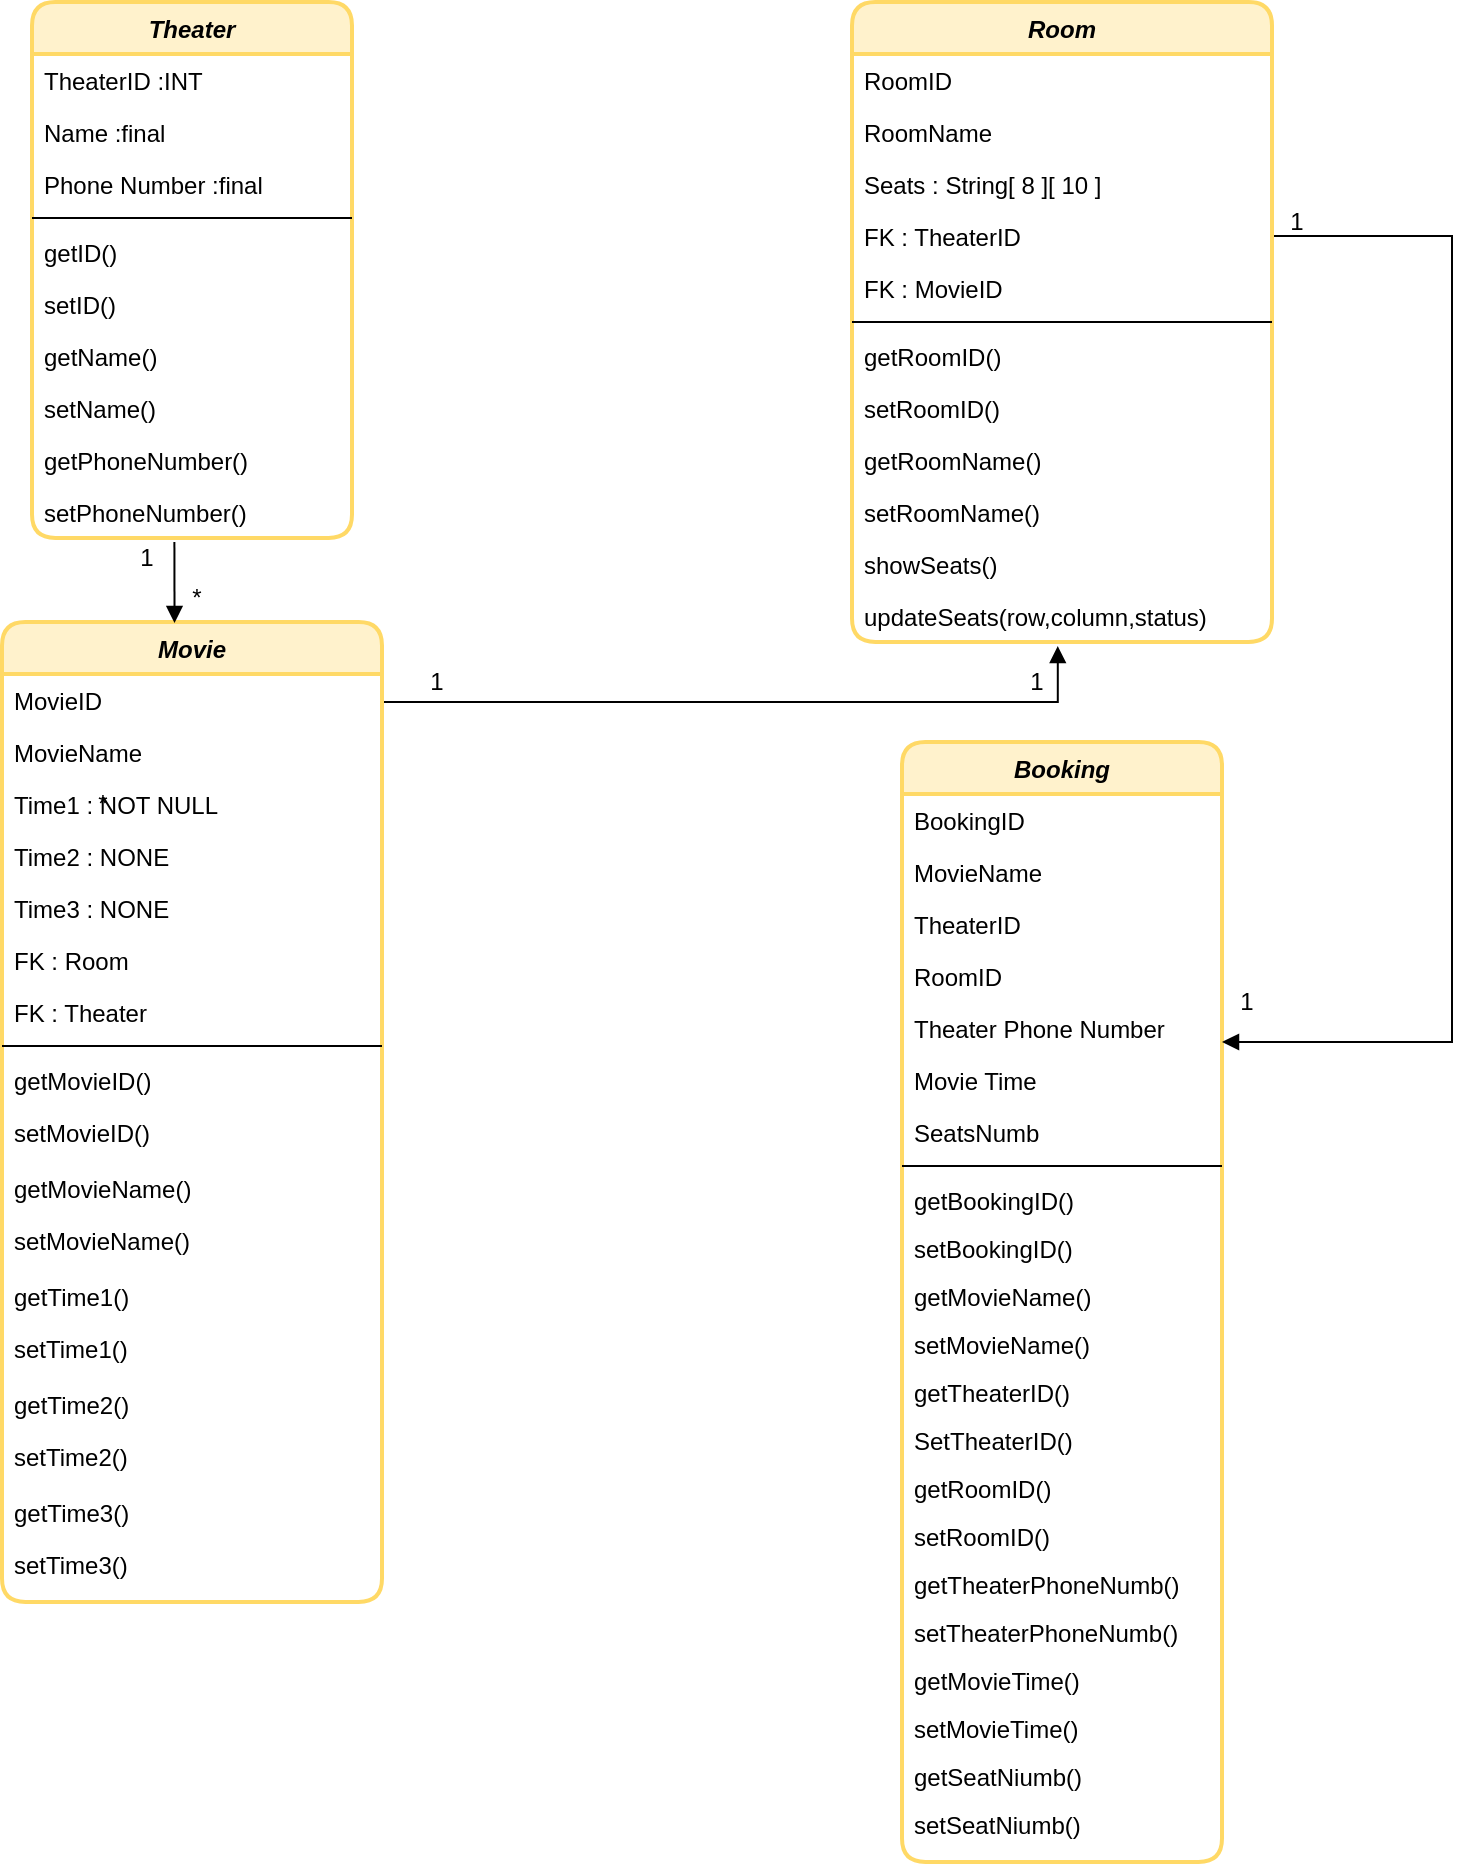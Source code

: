 <mxfile version="14.5.7" type="device"><diagram id="C5RBs43oDa-KdzZeNtuy" name="Page-1"><mxGraphModel dx="745" dy="480" grid="1" gridSize="10" guides="1" tooltips="1" connect="1" arrows="1" fold="1" page="1" pageScale="1" pageWidth="827" pageHeight="1169" math="0" shadow="0"><root><mxCell id="WIyWlLk6GJQsqaUBKTNV-0"/><mxCell id="WIyWlLk6GJQsqaUBKTNV-1" parent="WIyWlLk6GJQsqaUBKTNV-0"/><mxCell id="K7h2o238f3SAYVdrSMue-6" value="Booking" style="swimlane;fontStyle=3;align=center;verticalAlign=top;childLayout=stackLayout;horizontal=1;startSize=26;horizontalStack=0;resizeParent=1;resizeLast=0;collapsible=1;marginBottom=0;rounded=1;shadow=0;strokeWidth=2;fillColor=#fff2cc;strokeColor=#FFD966;" parent="WIyWlLk6GJQsqaUBKTNV-1" vertex="1"><mxGeometry x="525" y="550" width="160" height="560" as="geometry"><mxRectangle x="230" y="140" width="160" height="26" as="alternateBounds"/></mxGeometry></mxCell><mxCell id="K7h2o238f3SAYVdrSMue-7" value="BookingID" style="text;align=left;verticalAlign=top;spacingLeft=4;spacingRight=4;overflow=hidden;rotatable=0;points=[[0,0.5],[1,0.5]];portConstraint=eastwest;" parent="K7h2o238f3SAYVdrSMue-6" vertex="1"><mxGeometry y="26" width="160" height="26" as="geometry"/></mxCell><mxCell id="K7h2o238f3SAYVdrSMue-8" value="MovieName" style="text;align=left;verticalAlign=top;spacingLeft=4;spacingRight=4;overflow=hidden;rotatable=0;points=[[0,0.5],[1,0.5]];portConstraint=eastwest;" parent="K7h2o238f3SAYVdrSMue-6" vertex="1"><mxGeometry y="52" width="160" height="26" as="geometry"/></mxCell><mxCell id="K7h2o238f3SAYVdrSMue-9" value="TheaterID" style="text;align=left;verticalAlign=top;spacingLeft=4;spacingRight=4;overflow=hidden;rotatable=0;points=[[0,0.5],[1,0.5]];portConstraint=eastwest;rounded=0;shadow=0;html=0;" parent="K7h2o238f3SAYVdrSMue-6" vertex="1"><mxGeometry y="78" width="160" height="26" as="geometry"/></mxCell><mxCell id="K7h2o238f3SAYVdrSMue-98" value="RoomID" style="text;align=left;verticalAlign=top;spacingLeft=4;spacingRight=4;overflow=hidden;rotatable=0;points=[[0,0.5],[1,0.5]];portConstraint=eastwest;rounded=0;shadow=0;html=0;" parent="K7h2o238f3SAYVdrSMue-6" vertex="1"><mxGeometry y="104" width="160" height="26" as="geometry"/></mxCell><mxCell id="K7h2o238f3SAYVdrSMue-65" value="Theater Phone Number" style="text;align=left;verticalAlign=top;spacingLeft=4;spacingRight=4;overflow=hidden;rotatable=0;points=[[0,0.5],[1,0.5]];portConstraint=eastwest;rounded=0;shadow=0;html=0;" parent="K7h2o238f3SAYVdrSMue-6" vertex="1"><mxGeometry y="130" width="160" height="26" as="geometry"/></mxCell><mxCell id="K7h2o238f3SAYVdrSMue-66" value="Movie Time" style="text;align=left;verticalAlign=top;spacingLeft=4;spacingRight=4;overflow=hidden;rotatable=0;points=[[0,0.5],[1,0.5]];portConstraint=eastwest;rounded=0;shadow=0;html=0;" parent="K7h2o238f3SAYVdrSMue-6" vertex="1"><mxGeometry y="156" width="160" height="26" as="geometry"/></mxCell><mxCell id="K7h2o238f3SAYVdrSMue-67" value="SeatsNumb" style="text;align=left;verticalAlign=top;spacingLeft=4;spacingRight=4;overflow=hidden;rotatable=0;points=[[0,0.5],[1,0.5]];portConstraint=eastwest;rounded=0;shadow=0;html=0;" parent="K7h2o238f3SAYVdrSMue-6" vertex="1"><mxGeometry y="182" width="160" height="26" as="geometry"/></mxCell><mxCell id="K7h2o238f3SAYVdrSMue-10" value="" style="line;html=1;strokeWidth=1;align=left;verticalAlign=middle;spacingTop=-1;spacingLeft=3;spacingRight=3;rotatable=0;labelPosition=right;points=[];portConstraint=eastwest;" parent="K7h2o238f3SAYVdrSMue-6" vertex="1"><mxGeometry y="208" width="160" height="8" as="geometry"/></mxCell><mxCell id="K7h2o238f3SAYVdrSMue-12" value="getBookingID()" style="text;align=left;verticalAlign=top;spacingLeft=4;spacingRight=4;overflow=hidden;rotatable=0;points=[[0,0.5],[1,0.5]];portConstraint=eastwest;" parent="K7h2o238f3SAYVdrSMue-6" vertex="1"><mxGeometry y="216" width="160" height="24" as="geometry"/></mxCell><mxCell id="T3SEfDI5SC88V-bHGsWM-38" value="setBookingID()" style="text;align=left;verticalAlign=top;spacingLeft=4;spacingRight=4;overflow=hidden;rotatable=0;points=[[0,0.5],[1,0.5]];portConstraint=eastwest;" parent="K7h2o238f3SAYVdrSMue-6" vertex="1"><mxGeometry y="240" width="160" height="24" as="geometry"/></mxCell><mxCell id="T3SEfDI5SC88V-bHGsWM-39" value="getMovieName()" style="text;align=left;verticalAlign=top;spacingLeft=4;spacingRight=4;overflow=hidden;rotatable=0;points=[[0,0.5],[1,0.5]];portConstraint=eastwest;" parent="K7h2o238f3SAYVdrSMue-6" vertex="1"><mxGeometry y="264" width="160" height="24" as="geometry"/></mxCell><mxCell id="T3SEfDI5SC88V-bHGsWM-40" value="setMovieName()" style="text;align=left;verticalAlign=top;spacingLeft=4;spacingRight=4;overflow=hidden;rotatable=0;points=[[0,0.5],[1,0.5]];portConstraint=eastwest;" parent="K7h2o238f3SAYVdrSMue-6" vertex="1"><mxGeometry y="288" width="160" height="24" as="geometry"/></mxCell><mxCell id="T3SEfDI5SC88V-bHGsWM-42" value="getTheaterID()" style="text;align=left;verticalAlign=top;spacingLeft=4;spacingRight=4;overflow=hidden;rotatable=0;points=[[0,0.5],[1,0.5]];portConstraint=eastwest;" parent="K7h2o238f3SAYVdrSMue-6" vertex="1"><mxGeometry y="312" width="160" height="24" as="geometry"/></mxCell><mxCell id="T3SEfDI5SC88V-bHGsWM-43" value="SetTheaterID()" style="text;align=left;verticalAlign=top;spacingLeft=4;spacingRight=4;overflow=hidden;rotatable=0;points=[[0,0.5],[1,0.5]];portConstraint=eastwest;" parent="K7h2o238f3SAYVdrSMue-6" vertex="1"><mxGeometry y="336" width="160" height="24" as="geometry"/></mxCell><mxCell id="T3SEfDI5SC88V-bHGsWM-44" value="getRoomID()" style="text;align=left;verticalAlign=top;spacingLeft=4;spacingRight=4;overflow=hidden;rotatable=0;points=[[0,0.5],[1,0.5]];portConstraint=eastwest;" parent="K7h2o238f3SAYVdrSMue-6" vertex="1"><mxGeometry y="360" width="160" height="24" as="geometry"/></mxCell><mxCell id="T3SEfDI5SC88V-bHGsWM-45" value="setRoomID()" style="text;align=left;verticalAlign=top;spacingLeft=4;spacingRight=4;overflow=hidden;rotatable=0;points=[[0,0.5],[1,0.5]];portConstraint=eastwest;" parent="K7h2o238f3SAYVdrSMue-6" vertex="1"><mxGeometry y="384" width="160" height="24" as="geometry"/></mxCell><mxCell id="T3SEfDI5SC88V-bHGsWM-46" value="getTheaterPhoneNumb()" style="text;align=left;verticalAlign=top;spacingLeft=4;spacingRight=4;overflow=hidden;rotatable=0;points=[[0,0.5],[1,0.5]];portConstraint=eastwest;" parent="K7h2o238f3SAYVdrSMue-6" vertex="1"><mxGeometry y="408" width="160" height="24" as="geometry"/></mxCell><mxCell id="T3SEfDI5SC88V-bHGsWM-47" value="setTheaterPhoneNumb()" style="text;align=left;verticalAlign=top;spacingLeft=4;spacingRight=4;overflow=hidden;rotatable=0;points=[[0,0.5],[1,0.5]];portConstraint=eastwest;" parent="K7h2o238f3SAYVdrSMue-6" vertex="1"><mxGeometry y="432" width="160" height="24" as="geometry"/></mxCell><mxCell id="T3SEfDI5SC88V-bHGsWM-48" value="getMovieTime()" style="text;align=left;verticalAlign=top;spacingLeft=4;spacingRight=4;overflow=hidden;rotatable=0;points=[[0,0.5],[1,0.5]];portConstraint=eastwest;" parent="K7h2o238f3SAYVdrSMue-6" vertex="1"><mxGeometry y="456" width="160" height="24" as="geometry"/></mxCell><mxCell id="T3SEfDI5SC88V-bHGsWM-50" value="setMovieTime()" style="text;align=left;verticalAlign=top;spacingLeft=4;spacingRight=4;overflow=hidden;rotatable=0;points=[[0,0.5],[1,0.5]];portConstraint=eastwest;" parent="K7h2o238f3SAYVdrSMue-6" vertex="1"><mxGeometry y="480" width="160" height="24" as="geometry"/></mxCell><mxCell id="T3SEfDI5SC88V-bHGsWM-51" value="getSeatNiumb()" style="text;align=left;verticalAlign=top;spacingLeft=4;spacingRight=4;overflow=hidden;rotatable=0;points=[[0,0.5],[1,0.5]];portConstraint=eastwest;" parent="K7h2o238f3SAYVdrSMue-6" vertex="1"><mxGeometry y="504" width="160" height="24" as="geometry"/></mxCell><mxCell id="T3SEfDI5SC88V-bHGsWM-52" value="setSeatNiumb()" style="text;align=left;verticalAlign=top;spacingLeft=4;spacingRight=4;overflow=hidden;rotatable=0;points=[[0,0.5],[1,0.5]];portConstraint=eastwest;" parent="K7h2o238f3SAYVdrSMue-6" vertex="1"><mxGeometry y="528" width="160" height="24" as="geometry"/></mxCell><mxCell id="K7h2o238f3SAYVdrSMue-13" style="edgeStyle=orthogonalEdgeStyle;rounded=0;orthogonalLoop=1;jettySize=auto;html=1;endArrow=block;endFill=1;exitX=1;exitY=0.5;exitDx=0;exitDy=0;" parent="WIyWlLk6GJQsqaUBKTNV-1" source="K7h2o238f3SAYVdrSMue-97" edge="1"><mxGeometry relative="1" as="geometry"><mxPoint x="720" y="370" as="sourcePoint"/><mxPoint x="685" y="700" as="targetPoint"/><Array as="points"><mxPoint x="800" y="297"/><mxPoint x="800" y="700"/><mxPoint x="685" y="700"/></Array></mxGeometry></mxCell><mxCell id="K7h2o238f3SAYVdrSMue-64" value="" style="edgeStyle=orthogonalEdgeStyle;rounded=0;orthogonalLoop=1;jettySize=auto;html=1;endArrow=block;endFill=1;entryX=0.49;entryY=1.079;entryDx=0;entryDy=0;entryPerimeter=0;" parent="WIyWlLk6GJQsqaUBKTNV-1" source="K7h2o238f3SAYVdrSMue-23" target="K7h2o238f3SAYVdrSMue-81" edge="1"><mxGeometry relative="1" as="geometry"><mxPoint x="603" y="510" as="targetPoint"/><Array as="points"><mxPoint x="603" y="530"/></Array></mxGeometry></mxCell><mxCell id="K7h2o238f3SAYVdrSMue-23" value="Movie" style="swimlane;fontStyle=3;align=center;verticalAlign=top;childLayout=stackLayout;horizontal=1;startSize=26;horizontalStack=0;resizeParent=1;resizeLast=0;collapsible=1;marginBottom=0;rounded=1;shadow=0;strokeWidth=2;fillColor=#fff2cc;strokeColor=#FFD966;" parent="WIyWlLk6GJQsqaUBKTNV-1" vertex="1"><mxGeometry x="75" y="490" width="190" height="490" as="geometry"><mxRectangle x="230" y="140" width="160" height="26" as="alternateBounds"/></mxGeometry></mxCell><mxCell id="K7h2o238f3SAYVdrSMue-24" value="MovieID" style="text;align=left;verticalAlign=top;spacingLeft=4;spacingRight=4;overflow=hidden;rotatable=0;points=[[0,0.5],[1,0.5]];portConstraint=eastwest;" parent="K7h2o238f3SAYVdrSMue-23" vertex="1"><mxGeometry y="26" width="190" height="26" as="geometry"/></mxCell><mxCell id="K7h2o238f3SAYVdrSMue-25" value="MovieName " style="text;align=left;verticalAlign=top;spacingLeft=4;spacingRight=4;overflow=hidden;rotatable=0;points=[[0,0.5],[1,0.5]];portConstraint=eastwest;" parent="K7h2o238f3SAYVdrSMue-23" vertex="1"><mxGeometry y="52" width="190" height="26" as="geometry"/></mxCell><mxCell id="K7h2o238f3SAYVdrSMue-26" value="Time1 : NOT NULL" style="text;align=left;verticalAlign=top;spacingLeft=4;spacingRight=4;overflow=hidden;rotatable=0;points=[[0,0.5],[1,0.5]];portConstraint=eastwest;rounded=0;shadow=0;html=0;" parent="K7h2o238f3SAYVdrSMue-23" vertex="1"><mxGeometry y="78" width="190" height="26" as="geometry"/></mxCell><mxCell id="K7h2o238f3SAYVdrSMue-31" value="Time2 : NONE" style="text;align=left;verticalAlign=top;spacingLeft=4;spacingRight=4;overflow=hidden;rotatable=0;points=[[0,0.5],[1,0.5]];portConstraint=eastwest;rounded=0;shadow=0;html=0;" parent="K7h2o238f3SAYVdrSMue-23" vertex="1"><mxGeometry y="104" width="190" height="26" as="geometry"/></mxCell><mxCell id="K7h2o238f3SAYVdrSMue-32" value="Time3 : NONE" style="text;align=left;verticalAlign=top;spacingLeft=4;spacingRight=4;overflow=hidden;rotatable=0;points=[[0,0.5],[1,0.5]];portConstraint=eastwest;rounded=0;shadow=0;html=0;" parent="K7h2o238f3SAYVdrSMue-23" vertex="1"><mxGeometry y="130" width="190" height="26" as="geometry"/></mxCell><mxCell id="K7h2o238f3SAYVdrSMue-99" value="FK : Room" style="text;align=left;verticalAlign=top;spacingLeft=4;spacingRight=4;overflow=hidden;rotatable=0;points=[[0,0.5],[1,0.5]];portConstraint=eastwest;rounded=0;shadow=0;html=0;" parent="K7h2o238f3SAYVdrSMue-23" vertex="1"><mxGeometry y="156" width="190" height="26" as="geometry"/></mxCell><mxCell id="K7h2o238f3SAYVdrSMue-100" value="FK : Theater&#10;" style="text;align=left;verticalAlign=top;spacingLeft=4;spacingRight=4;overflow=hidden;rotatable=0;points=[[0,0.5],[1,0.5]];portConstraint=eastwest;rounded=0;shadow=0;html=0;" parent="K7h2o238f3SAYVdrSMue-23" vertex="1"><mxGeometry y="182" width="190" height="26" as="geometry"/></mxCell><mxCell id="K7h2o238f3SAYVdrSMue-27" value="" style="line;html=1;strokeWidth=1;align=left;verticalAlign=middle;spacingTop=-1;spacingLeft=3;spacingRight=3;rotatable=0;labelPosition=right;points=[];portConstraint=eastwest;" parent="K7h2o238f3SAYVdrSMue-23" vertex="1"><mxGeometry y="208" width="190" height="8" as="geometry"/></mxCell><mxCell id="K7h2o238f3SAYVdrSMue-28" value="getMovieID()" style="text;align=left;verticalAlign=top;spacingLeft=4;spacingRight=4;overflow=hidden;rotatable=0;points=[[0,0.5],[1,0.5]];portConstraint=eastwest;" parent="K7h2o238f3SAYVdrSMue-23" vertex="1"><mxGeometry y="216" width="190" height="26" as="geometry"/></mxCell><mxCell id="K7h2o238f3SAYVdrSMue-29" value="setMovieID()" style="text;align=left;verticalAlign=top;spacingLeft=4;spacingRight=4;overflow=hidden;rotatable=0;points=[[0,0.5],[1,0.5]];portConstraint=eastwest;" parent="K7h2o238f3SAYVdrSMue-23" vertex="1"><mxGeometry y="242" width="190" height="28" as="geometry"/></mxCell><mxCell id="T3SEfDI5SC88V-bHGsWM-28" value="getMovieName()" style="text;align=left;verticalAlign=top;spacingLeft=4;spacingRight=4;overflow=hidden;rotatable=0;points=[[0,0.5],[1,0.5]];portConstraint=eastwest;" parent="K7h2o238f3SAYVdrSMue-23" vertex="1"><mxGeometry y="270" width="190" height="26" as="geometry"/></mxCell><mxCell id="T3SEfDI5SC88V-bHGsWM-29" value="setMovieName()" style="text;align=left;verticalAlign=top;spacingLeft=4;spacingRight=4;overflow=hidden;rotatable=0;points=[[0,0.5],[1,0.5]];portConstraint=eastwest;" parent="K7h2o238f3SAYVdrSMue-23" vertex="1"><mxGeometry y="296" width="190" height="28" as="geometry"/></mxCell><mxCell id="T3SEfDI5SC88V-bHGsWM-30" value="getTime1()" style="text;align=left;verticalAlign=top;spacingLeft=4;spacingRight=4;overflow=hidden;rotatable=0;points=[[0,0.5],[1,0.5]];portConstraint=eastwest;" parent="K7h2o238f3SAYVdrSMue-23" vertex="1"><mxGeometry y="324" width="190" height="26" as="geometry"/></mxCell><mxCell id="T3SEfDI5SC88V-bHGsWM-31" value="setTime1()" style="text;align=left;verticalAlign=top;spacingLeft=4;spacingRight=4;overflow=hidden;rotatable=0;points=[[0,0.5],[1,0.5]];portConstraint=eastwest;" parent="K7h2o238f3SAYVdrSMue-23" vertex="1"><mxGeometry y="350" width="190" height="28" as="geometry"/></mxCell><mxCell id="T3SEfDI5SC88V-bHGsWM-32" value="getTime2()" style="text;align=left;verticalAlign=top;spacingLeft=4;spacingRight=4;overflow=hidden;rotatable=0;points=[[0,0.5],[1,0.5]];portConstraint=eastwest;" parent="K7h2o238f3SAYVdrSMue-23" vertex="1"><mxGeometry y="378" width="190" height="26" as="geometry"/></mxCell><mxCell id="T3SEfDI5SC88V-bHGsWM-33" value="setTime2()" style="text;align=left;verticalAlign=top;spacingLeft=4;spacingRight=4;overflow=hidden;rotatable=0;points=[[0,0.5],[1,0.5]];portConstraint=eastwest;" parent="K7h2o238f3SAYVdrSMue-23" vertex="1"><mxGeometry y="404" width="190" height="28" as="geometry"/></mxCell><mxCell id="T3SEfDI5SC88V-bHGsWM-34" value="getTime3()" style="text;align=left;verticalAlign=top;spacingLeft=4;spacingRight=4;overflow=hidden;rotatable=0;points=[[0,0.5],[1,0.5]];portConstraint=eastwest;" parent="K7h2o238f3SAYVdrSMue-23" vertex="1"><mxGeometry y="432" width="190" height="26" as="geometry"/></mxCell><mxCell id="T3SEfDI5SC88V-bHGsWM-35" value="setTime3()" style="text;align=left;verticalAlign=top;spacingLeft=4;spacingRight=4;overflow=hidden;rotatable=0;points=[[0,0.5],[1,0.5]];portConstraint=eastwest;" parent="K7h2o238f3SAYVdrSMue-23" vertex="1"><mxGeometry y="458" width="190" height="28" as="geometry"/></mxCell><mxCell id="K7h2o238f3SAYVdrSMue-55" value="Theater" style="swimlane;fontStyle=3;align=center;verticalAlign=top;childLayout=stackLayout;horizontal=1;startSize=26;horizontalStack=0;resizeParent=1;resizeLast=0;collapsible=1;marginBottom=0;rounded=1;shadow=0;strokeWidth=2;swimlaneFillColor=#ffffff;fillColor=#fff2cc;strokeColor=#FFD966;fontFamily=Helvetica;" parent="WIyWlLk6GJQsqaUBKTNV-1" vertex="1"><mxGeometry x="90" y="180.0" width="160" height="268" as="geometry"><mxRectangle x="230" y="140" width="160" height="26" as="alternateBounds"/></mxGeometry></mxCell><mxCell id="K7h2o238f3SAYVdrSMue-56" value="TheaterID :INT" style="text;align=left;verticalAlign=top;spacingLeft=4;spacingRight=4;overflow=hidden;rotatable=0;points=[[0,0.5],[1,0.5]];portConstraint=eastwest;" parent="K7h2o238f3SAYVdrSMue-55" vertex="1"><mxGeometry y="26" width="160" height="26" as="geometry"/></mxCell><mxCell id="K7h2o238f3SAYVdrSMue-57" value="Name :final&#10;" style="text;align=left;verticalAlign=top;spacingLeft=4;spacingRight=4;overflow=hidden;rotatable=0;points=[[0,0.5],[1,0.5]];portConstraint=eastwest;" parent="K7h2o238f3SAYVdrSMue-55" vertex="1"><mxGeometry y="52" width="160" height="26" as="geometry"/></mxCell><mxCell id="K7h2o238f3SAYVdrSMue-58" value="Phone Number :final" style="text;align=left;verticalAlign=top;spacingLeft=4;spacingRight=4;overflow=hidden;rotatable=0;points=[[0,0.5],[1,0.5]];portConstraint=eastwest;rounded=0;shadow=0;html=0;" parent="K7h2o238f3SAYVdrSMue-55" vertex="1"><mxGeometry y="78" width="160" height="26" as="geometry"/></mxCell><mxCell id="K7h2o238f3SAYVdrSMue-61" value="" style="line;html=1;strokeWidth=1;align=left;verticalAlign=middle;spacingTop=-1;spacingLeft=3;spacingRight=3;rotatable=0;labelPosition=right;points=[];portConstraint=eastwest;" parent="K7h2o238f3SAYVdrSMue-55" vertex="1"><mxGeometry y="104" width="160" height="8" as="geometry"/></mxCell><mxCell id="K7h2o238f3SAYVdrSMue-71" value="getID()" style="text;align=left;verticalAlign=top;spacingLeft=4;spacingRight=4;overflow=hidden;rotatable=0;points=[[0,0.5],[1,0.5]];portConstraint=eastwest;" parent="K7h2o238f3SAYVdrSMue-55" vertex="1"><mxGeometry y="112" width="160" height="26" as="geometry"/></mxCell><mxCell id="K7h2o238f3SAYVdrSMue-72" value="setID()" style="text;align=left;verticalAlign=top;spacingLeft=4;spacingRight=4;overflow=hidden;rotatable=0;points=[[0,0.5],[1,0.5]];portConstraint=eastwest;" parent="K7h2o238f3SAYVdrSMue-55" vertex="1"><mxGeometry y="138" width="160" height="26" as="geometry"/></mxCell><mxCell id="K7h2o238f3SAYVdrSMue-62" value="getName()" style="text;align=left;verticalAlign=top;spacingLeft=4;spacingRight=4;overflow=hidden;rotatable=0;points=[[0,0.5],[1,0.5]];portConstraint=eastwest;" parent="K7h2o238f3SAYVdrSMue-55" vertex="1"><mxGeometry y="164" width="160" height="26" as="geometry"/></mxCell><mxCell id="K7h2o238f3SAYVdrSMue-70" value="setName()" style="text;align=left;verticalAlign=top;spacingLeft=4;spacingRight=4;overflow=hidden;rotatable=0;points=[[0,0.5],[1,0.5]];portConstraint=eastwest;" parent="K7h2o238f3SAYVdrSMue-55" vertex="1"><mxGeometry y="190" width="160" height="26" as="geometry"/></mxCell><mxCell id="K7h2o238f3SAYVdrSMue-63" value="getPhoneNumber()" style="text;align=left;verticalAlign=top;spacingLeft=4;spacingRight=4;overflow=hidden;rotatable=0;points=[[0,0.5],[1,0.5]];portConstraint=eastwest;" parent="K7h2o238f3SAYVdrSMue-55" vertex="1"><mxGeometry y="216" width="160" height="26" as="geometry"/></mxCell><mxCell id="K7h2o238f3SAYVdrSMue-69" value="setPhoneNumber()" style="text;align=left;verticalAlign=top;spacingLeft=4;spacingRight=4;overflow=hidden;rotatable=0;points=[[0,0.5],[1,0.5]];portConstraint=eastwest;" parent="K7h2o238f3SAYVdrSMue-55" vertex="1"><mxGeometry y="242" width="160" height="26" as="geometry"/></mxCell><mxCell id="K7h2o238f3SAYVdrSMue-73" value="Room" style="swimlane;fontStyle=3;align=center;verticalAlign=top;childLayout=stackLayout;horizontal=1;startSize=26;horizontalStack=0;resizeParent=1;resizeLast=0;collapsible=1;marginBottom=0;rounded=1;shadow=0;strokeWidth=2;fillColor=#fff2cc;strokeColor=#FFD966;" parent="WIyWlLk6GJQsqaUBKTNV-1" vertex="1"><mxGeometry x="500" y="180" width="210" height="320" as="geometry"><mxRectangle x="230" y="140" width="160" height="26" as="alternateBounds"/></mxGeometry></mxCell><mxCell id="K7h2o238f3SAYVdrSMue-75" value="RoomID" style="text;align=left;verticalAlign=top;spacingLeft=4;spacingRight=4;overflow=hidden;rotatable=0;points=[[0,0.5],[1,0.5]];portConstraint=eastwest;" parent="K7h2o238f3SAYVdrSMue-73" vertex="1"><mxGeometry y="26" width="210" height="26" as="geometry"/></mxCell><mxCell id="K7h2o238f3SAYVdrSMue-76" value="RoomName" style="text;align=left;verticalAlign=top;spacingLeft=4;spacingRight=4;overflow=hidden;rotatable=0;points=[[0,0.5],[1,0.5]];portConstraint=eastwest;rounded=0;shadow=0;html=0;" parent="K7h2o238f3SAYVdrSMue-73" vertex="1"><mxGeometry y="52" width="210" height="26" as="geometry"/></mxCell><mxCell id="K7h2o238f3SAYVdrSMue-85" value="Seats : String[ 8 ][ 10 ]" style="text;align=left;verticalAlign=top;spacingLeft=4;spacingRight=4;overflow=hidden;rotatable=0;points=[[0,0.5],[1,0.5]];portConstraint=eastwest;rounded=0;shadow=0;html=0;" parent="K7h2o238f3SAYVdrSMue-73" vertex="1"><mxGeometry y="78" width="210" height="26" as="geometry"/></mxCell><mxCell id="K7h2o238f3SAYVdrSMue-97" value="FK : TheaterID" style="text;align=left;verticalAlign=top;spacingLeft=4;spacingRight=4;overflow=hidden;rotatable=0;points=[[0,0.5],[1,0.5]];portConstraint=eastwest;rounded=0;shadow=0;html=0;" parent="K7h2o238f3SAYVdrSMue-73" vertex="1"><mxGeometry y="104" width="210" height="26" as="geometry"/></mxCell><mxCell id="T3SEfDI5SC88V-bHGsWM-36" value="FK : MovieID" style="text;align=left;verticalAlign=top;spacingLeft=4;spacingRight=4;overflow=hidden;rotatable=0;points=[[0,0.5],[1,0.5]];portConstraint=eastwest;rounded=0;shadow=0;html=0;" parent="K7h2o238f3SAYVdrSMue-73" vertex="1"><mxGeometry y="130" width="210" height="26" as="geometry"/></mxCell><mxCell id="K7h2o238f3SAYVdrSMue-77" value="" style="line;html=1;strokeWidth=1;align=left;verticalAlign=middle;spacingTop=-1;spacingLeft=3;spacingRight=3;rotatable=0;labelPosition=right;points=[];portConstraint=eastwest;" parent="K7h2o238f3SAYVdrSMue-73" vertex="1"><mxGeometry y="156" width="210" height="8" as="geometry"/></mxCell><mxCell id="K7h2o238f3SAYVdrSMue-78" value="getRoomID()" style="text;align=left;verticalAlign=top;spacingLeft=4;spacingRight=4;overflow=hidden;rotatable=0;points=[[0,0.5],[1,0.5]];portConstraint=eastwest;" parent="K7h2o238f3SAYVdrSMue-73" vertex="1"><mxGeometry y="164" width="210" height="26" as="geometry"/></mxCell><mxCell id="K7h2o238f3SAYVdrSMue-83" value="setRoomID()" style="text;align=left;verticalAlign=top;spacingLeft=4;spacingRight=4;overflow=hidden;rotatable=0;points=[[0,0.5],[1,0.5]];portConstraint=eastwest;" parent="K7h2o238f3SAYVdrSMue-73" vertex="1"><mxGeometry y="190" width="210" height="26" as="geometry"/></mxCell><mxCell id="K7h2o238f3SAYVdrSMue-79" value="getRoomName()" style="text;align=left;verticalAlign=top;spacingLeft=4;spacingRight=4;overflow=hidden;rotatable=0;points=[[0,0.5],[1,0.5]];portConstraint=eastwest;" parent="K7h2o238f3SAYVdrSMue-73" vertex="1"><mxGeometry y="216" width="210" height="26" as="geometry"/></mxCell><mxCell id="K7h2o238f3SAYVdrSMue-82" value="setRoomName()" style="text;align=left;verticalAlign=top;spacingLeft=4;spacingRight=4;overflow=hidden;rotatable=0;points=[[0,0.5],[1,0.5]];portConstraint=eastwest;" parent="K7h2o238f3SAYVdrSMue-73" vertex="1"><mxGeometry y="242" width="210" height="26" as="geometry"/></mxCell><mxCell id="K7h2o238f3SAYVdrSMue-80" value="showSeats()" style="text;align=left;verticalAlign=top;spacingLeft=4;spacingRight=4;overflow=hidden;rotatable=0;points=[[0,0.5],[1,0.5]];portConstraint=eastwest;" parent="K7h2o238f3SAYVdrSMue-73" vertex="1"><mxGeometry y="268" width="210" height="26" as="geometry"/></mxCell><mxCell id="K7h2o238f3SAYVdrSMue-81" value="updateSeats(row,column,status)" style="text;align=left;verticalAlign=top;spacingLeft=4;spacingRight=4;overflow=hidden;rotatable=0;points=[[0,0.5],[1,0.5]];portConstraint=eastwest;" parent="K7h2o238f3SAYVdrSMue-73" vertex="1"><mxGeometry y="294" width="210" height="26" as="geometry"/></mxCell><mxCell id="K7h2o238f3SAYVdrSMue-92" value="*" style="text;html=1;align=center;verticalAlign=middle;resizable=0;points=[];autosize=1;" parent="WIyWlLk6GJQsqaUBKTNV-1" vertex="1"><mxGeometry x="115" y="571" width="20" height="20" as="geometry"/></mxCell><mxCell id="T3SEfDI5SC88V-bHGsWM-26" value="" style="html=1;verticalAlign=bottom;endArrow=block;exitX=0.445;exitY=1.079;exitDx=0;exitDy=0;exitPerimeter=0;entryX=0.454;entryY=0.001;entryDx=0;entryDy=0;endFill=1;entryPerimeter=0;" parent="WIyWlLk6GJQsqaUBKTNV-1" source="K7h2o238f3SAYVdrSMue-69" target="K7h2o238f3SAYVdrSMue-23" edge="1"><mxGeometry width="80" relative="1" as="geometry"><mxPoint x="250" y="287.5" as="sourcePoint"/><mxPoint x="170" y="490" as="targetPoint"/><Array as="points"/></mxGeometry></mxCell><mxCell id="JbMjxNMamNj4N3G_lUaC-0" value="1" style="text;html=1;strokeColor=none;fillColor=none;align=center;verticalAlign=middle;whiteSpace=wrap;rounded=0;" vertex="1" parent="WIyWlLk6GJQsqaUBKTNV-1"><mxGeometry x="135" y="448" width="25" height="20" as="geometry"/></mxCell><mxCell id="JbMjxNMamNj4N3G_lUaC-2" value="*" style="text;html=1;strokeColor=none;fillColor=none;align=center;verticalAlign=middle;whiteSpace=wrap;rounded=0;" vertex="1" parent="WIyWlLk6GJQsqaUBKTNV-1"><mxGeometry x="160" y="468" width="25" height="20" as="geometry"/></mxCell><mxCell id="JbMjxNMamNj4N3G_lUaC-3" value="1" style="text;html=1;strokeColor=none;fillColor=none;align=center;verticalAlign=middle;whiteSpace=wrap;rounded=0;" vertex="1" parent="WIyWlLk6GJQsqaUBKTNV-1"><mxGeometry x="280" y="510" width="25" height="20" as="geometry"/></mxCell><mxCell id="JbMjxNMamNj4N3G_lUaC-4" value="1" style="text;html=1;strokeColor=none;fillColor=none;align=center;verticalAlign=middle;whiteSpace=wrap;rounded=0;" vertex="1" parent="WIyWlLk6GJQsqaUBKTNV-1"><mxGeometry x="580" y="510" width="25" height="20" as="geometry"/></mxCell><mxCell id="JbMjxNMamNj4N3G_lUaC-5" value="1" style="text;html=1;strokeColor=none;fillColor=none;align=center;verticalAlign=middle;whiteSpace=wrap;rounded=0;" vertex="1" parent="WIyWlLk6GJQsqaUBKTNV-1"><mxGeometry x="710" y="280" width="25" height="20" as="geometry"/></mxCell><mxCell id="JbMjxNMamNj4N3G_lUaC-6" value="1" style="text;html=1;strokeColor=none;fillColor=none;align=center;verticalAlign=middle;whiteSpace=wrap;rounded=0;" vertex="1" parent="WIyWlLk6GJQsqaUBKTNV-1"><mxGeometry x="685" y="670" width="25" height="20" as="geometry"/></mxCell></root></mxGraphModel></diagram></mxfile>